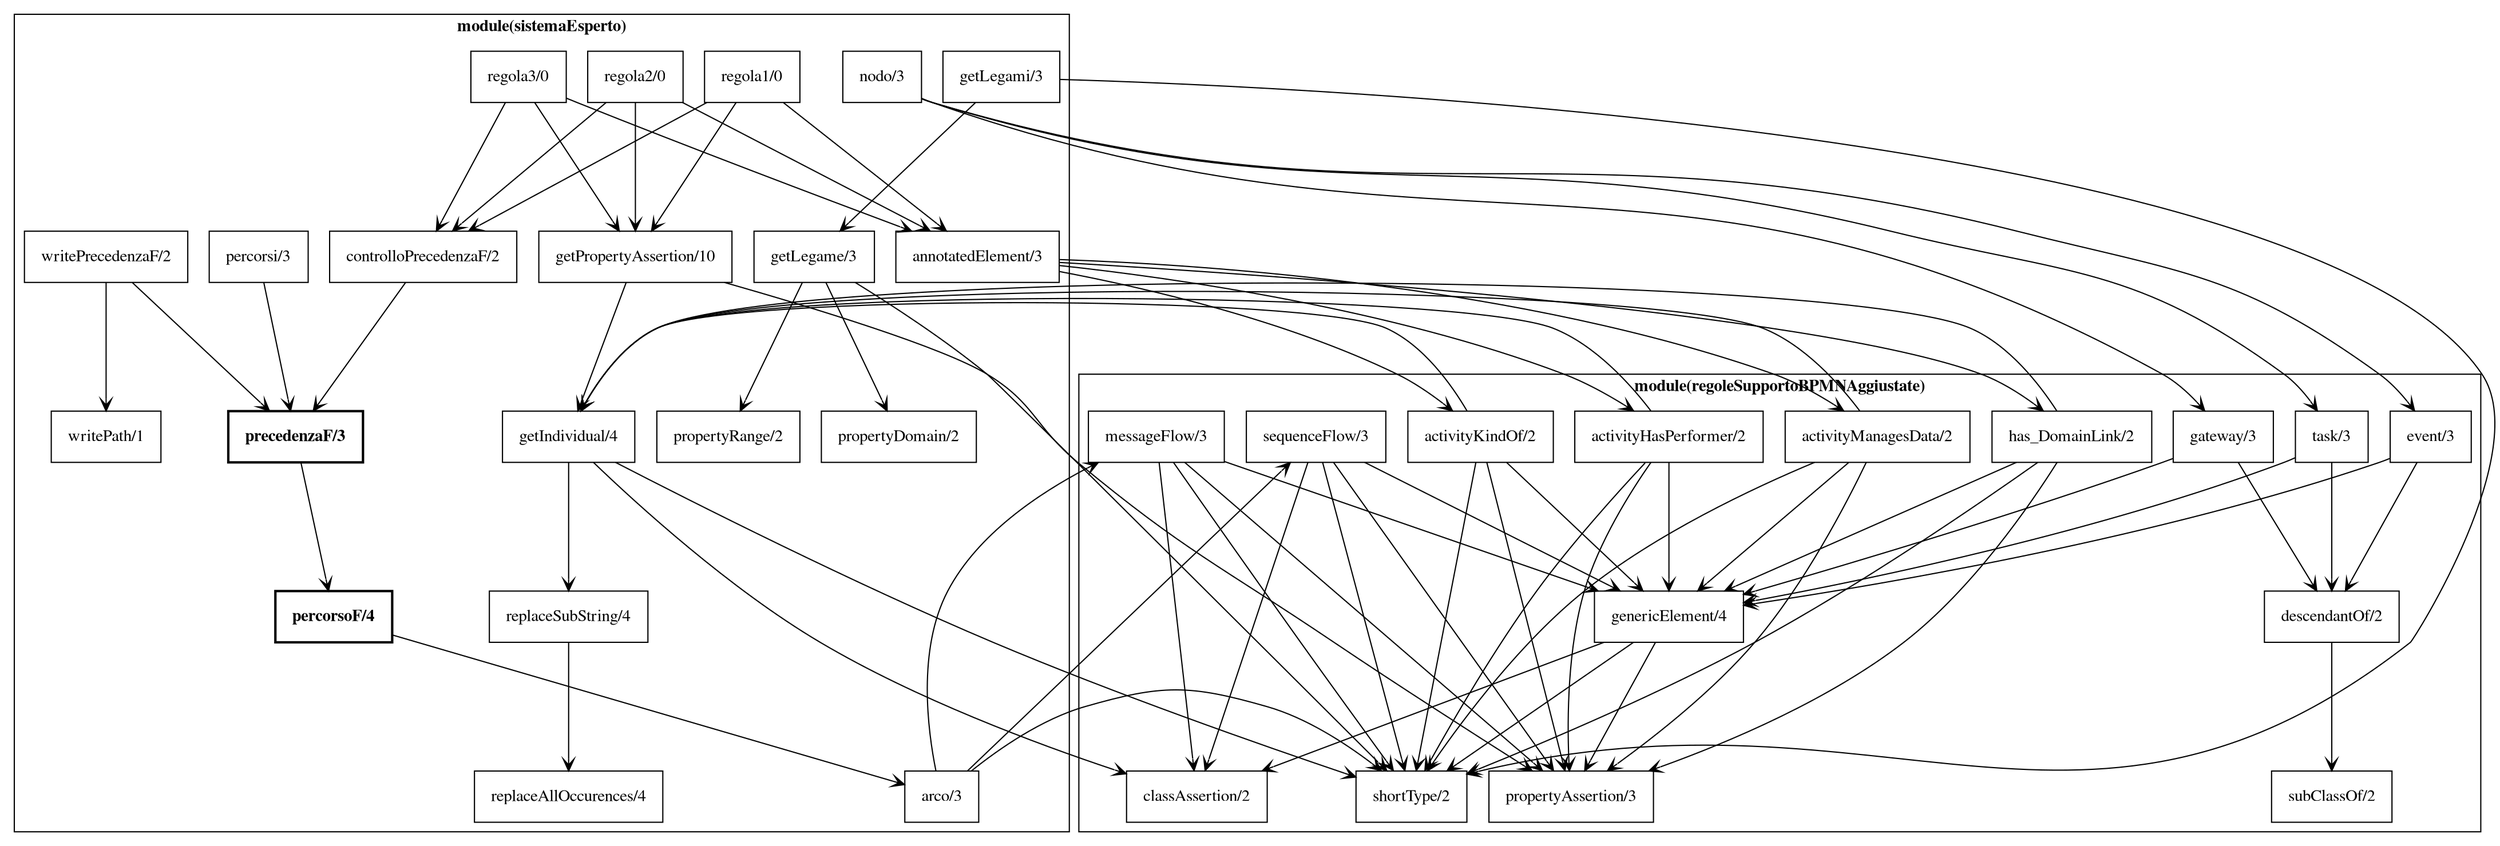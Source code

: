 digraph callgraph
{
	overlap=false;
	spline=true;
	contentrate=true;
	node [shape=box,fontname="Times", margin=.2];
	edge [arrowhead=vee];
	ranksep=1.5;
	subgraph cluster_sistemaEsperto
{	
	label=<<B>module(sistemaEsperto)</B>>;
	labeljust="c";
	fontname="Times Bold";
	weight="bold";
	"regola1/0";
	"regola2/0";
	"regola3/0";
	"percorsoF/4" [fontname="Times Bold",style="bold"];
	"precedenzaF/3" [fontname="Times Bold",style="bold"];
	"getLegame/3";
	"percorsi/3";
	"getLegami/3";
	"controlloPrecedenzaF/2";
	"getIndividual/4";
	"replaceSubString/4";
	"arco/3";
	"nodo/3";
	"getPropertyAssertion/10";
	"annotatedElement/3";
	"writePath/1";
	"writePrecedenzaF/2";
	"propertyRange/2";
	"propertyDomain/2";
	"replaceAllOccurences/4";
}
;
	subgraph cluster_regoleSupportoBPMNAggiustate
{
	label=<<B>module(regoleSupportoBPMNAggiustate)</B>>;
	labeljust="c";
	fontname="Times Bold";
	"task/3";
	"event/3";
	"messageFlow/3";
	"sequenceFlow/3";
	"descendantOf/2";
	"gateway/3";
	"activityManagesData/2";
	"genericElement/4";
	"activityKindOf/2";
	"activityHasPerformer/2";
	"has_DomainLink/2";
	"shortType/2";
	"propertyAssertion/3";
	"subClassOf/2";
	"classAssertion/2";
}
;

	"regola1/0" -> "getPropertyAssertion/10";
	"regola1/0" -> "annotatedElement/3";
	"regola1/0" -> "controlloPrecedenzaF/2";
	"getLegame/3" -> "propertyDomain/2";
	"getLegame/3" -> "propertyRange/2";
	"getLegame/3" -> "shortType/2";
	"percorsi/3" -> "precedenzaF/3";
	"getLegami/3" -> "getLegame/3";
	"getLegami/3" -> "shortType/2";
	"controlloPrecedenzaF/2" -> "precedenzaF/3";
	"getIndividual/4" -> "replaceSubString/4";
	"getIndividual/4" -> "classAssertion/2";
	"getIndividual/4" -> "shortType/2";
	"writePrecedenzaF/2" -> "precedenzaF/3";
	"writePrecedenzaF/2" -> "writePath/1";
	"precedenzaF/3" -> "percorsoF/4";
	"replaceSubString/4" -> "replaceAllOccurences/4";
	"percorsoF/4" -> "arco/3";
	"arco/3" -> "sequenceFlow/3";
	"arco/3" -> "messageFlow/3";
	"arco/3" -> "shortType/2";
	"regola3/0" -> "getPropertyAssertion/10";
	"regola3/0" -> "annotatedElement/3";
	"regola3/0" -> "controlloPrecedenzaF/2";
	"nodo/3" -> "task/3";
	"nodo/3" -> "gateway/3";
	"nodo/3" -> "event/3";
	"getPropertyAssertion/10" -> "getIndividual/4";
	"getPropertyAssertion/10" -> "propertyAssertion/3";
	"annotatedElement/3" -> "has_DomainLink/2";
	"annotatedElement/3" -> "activityKindOf/2";
	"annotatedElement/3" -> "activityManagesData/2";
	"annotatedElement/3" -> "activityHasPerformer/2";
	"regola2/0" -> "getPropertyAssertion/10";
	"regola2/0" -> "annotatedElement/3";
	"regola2/0" -> "controlloPrecedenzaF/2";


	"task/3" -> "genericElement/4";
	"task/3" -> "descendantOf/2";
	"event/3" -> "genericElement/4";
	"event/3" -> "descendantOf/2";
	"messageFlow/3" -> "classAssertion/2";
	"messageFlow/3" -> "propertyAssertion/3";
	"messageFlow/3" -> "shortType/2";
	"messageFlow/3" -> "genericElement/4";
	"sequenceFlow/3" -> "classAssertion/2";
	"sequenceFlow/3" -> "propertyAssertion/3";
	"sequenceFlow/3" -> "shortType/2";
	"sequenceFlow/3" -> "genericElement/4";
	"descendantOf/2" -> "subClassOf/2";
	"gateway/3" -> "genericElement/4";
	"gateway/3" -> "descendantOf/2";
	"activityManagesData/2" -> "propertyAssertion/3";
	"activityManagesData/2" -> "shortType/2";
	"activityManagesData/2" -> "genericElement/4";
	"activityManagesData/2" -> "getIndividual/4";
	"genericElement/4" -> "classAssertion/2";
	"genericElement/4" -> "propertyAssertion/3";
	"genericElement/4" -> "shortType/2";
	"activityKindOf/2" -> "propertyAssertion/3";
	"activityKindOf/2" -> "shortType/2";
	"activityKindOf/2" -> "genericElement/4";
	"activityKindOf/2" -> "getIndividual/4";
	"activityHasPerformer/2" -> "propertyAssertion/3";
	"activityHasPerformer/2" -> "shortType/2";
	"activityHasPerformer/2" -> "genericElement/4";
	"activityHasPerformer/2" -> "getIndividual/4";
	"has_DomainLink/2" -> "propertyAssertion/3";
	"has_DomainLink/2" -> "shortType/2";
	"has_DomainLink/2" -> "genericElement/4";
	"has_DomainLink/2" -> "getIndividual/4";
}
